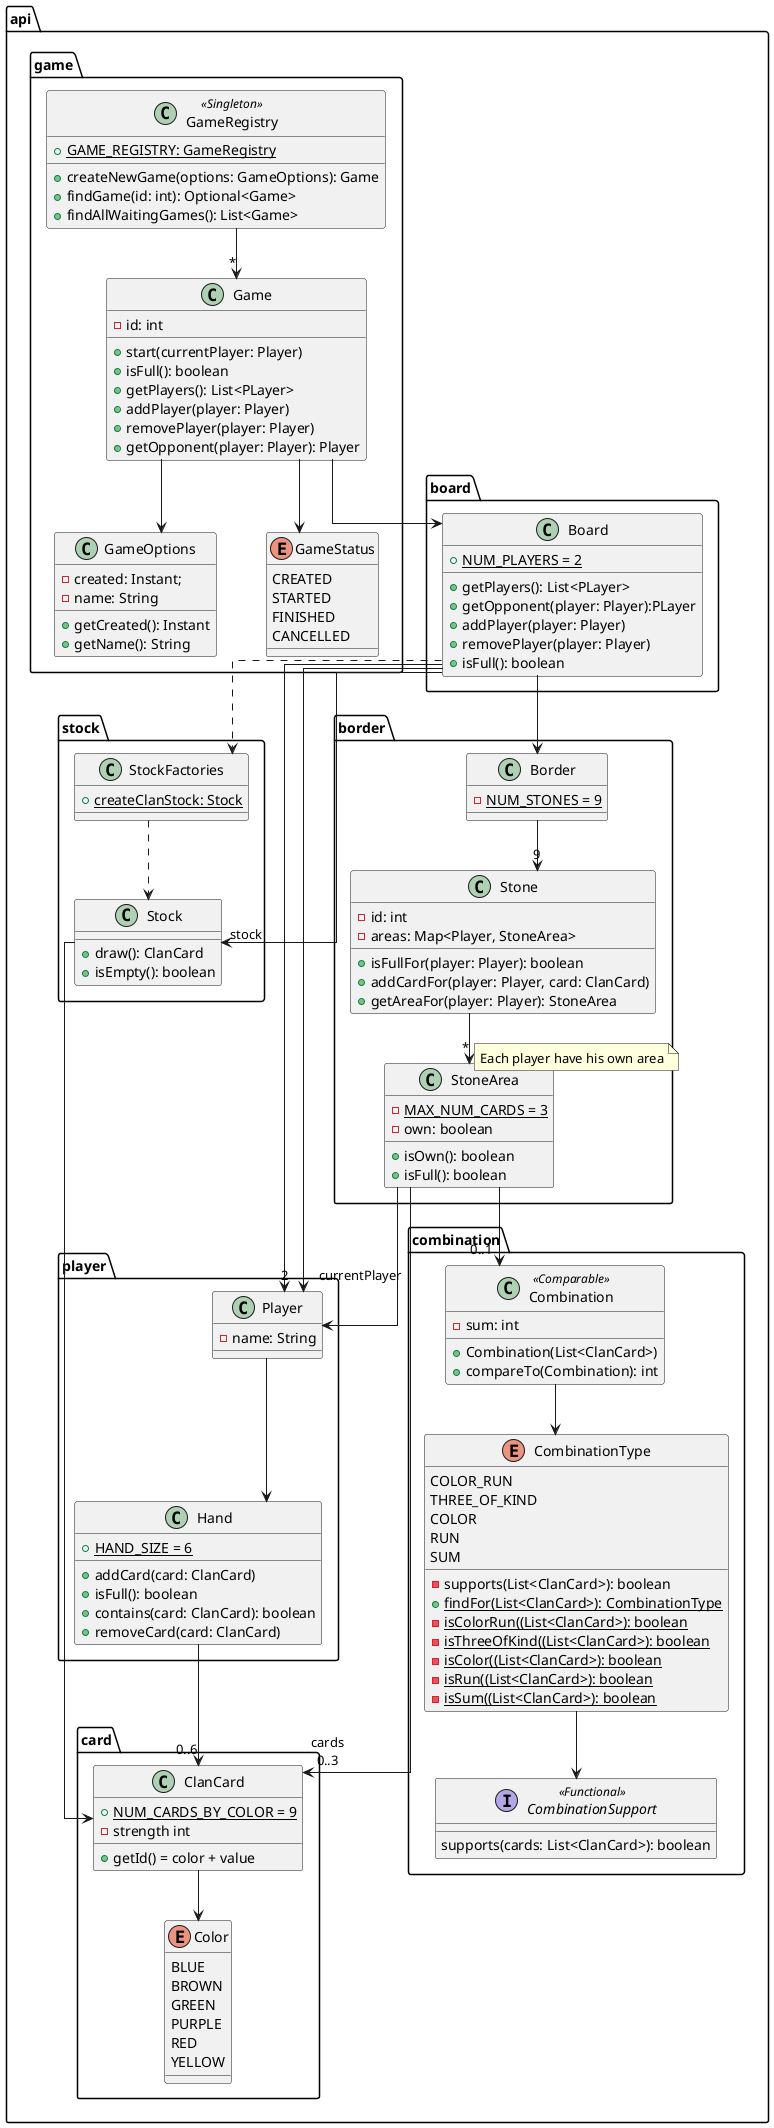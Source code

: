 @startuml
skinparam linetype ortho
skinparam nodesep 50
skinparam ranksep 50

package api {
    package card {
        enum Color {
            BLUE
            BROWN
            GREEN
            PURPLE
            RED
            YELLOW
        }

        class ClanCard {
            {static}+NUM_CARDS_BY_COLOR = 9
            -strength int
            +getId() = color + value
        }
        ClanCard --> Color
    }

    package stock {
        class Stock {
            +draw(): ClanCard
            +isEmpty(): boolean
        }
        Stock --> ClanCard

        class StockFactories {
            {static}+createClanStock: Stock
        }
        StockFactories ..> Stock
    }

    package combination {
        interface CombinationSupport <<Functional>> {
            supports(cards: List<ClanCard>): boolean
        }
        enum CombinationType {
            COLOR_RUN
            THREE_OF_KIND
            COLOR
            RUN
            SUM
            -supports(List<ClanCard>): boolean
            {static}+findFor(List<ClanCard>): CombinationType
            {static}-isColorRun((List<ClanCard>): boolean
            {static}-isThreeOfKind((List<ClanCard>): boolean
            {static}-isColor((List<ClanCard>): boolean
            {static}-isRun((List<ClanCard>): boolean
            {static}-isSum((List<ClanCard>): boolean
        }
        CombinationType --> CombinationSupport

        class Combination <<Comparable>> {
            -sum: int
            +Combination(List<ClanCard>)
            +compareTo(Combination): int
        }
        Combination --> CombinationType
    }

    package player {
        class Hand {
            +{static}HAND_SIZE = 6
            +addCard(card: ClanCard)
            +isFull(): boolean
            +contains(card: ClanCard): boolean
            +removeCard(card: ClanCard)
        }
        Hand --> "0..6" ClanCard
        class Player {
            -name: String
        }
        Player --> Hand
    }

    package border {
        class StoneArea {
            {static}-MAX_NUM_CARDS = 3
            -own: boolean
            +isOwn(): boolean
            +isFull(): boolean
        }
        StoneArea --> Player
        StoneArea --> "cards\n0..3" ClanCard
        StoneArea --> "0..1" Combination

        class Stone {
            -id: int
            -areas: Map<Player, StoneArea>
            +isFullFor(player: Player): boolean
            +addCardFor(player: Player, card: ClanCard)
            +getAreaFor(player: Player): StoneArea
        }
        Stone --> "*" StoneArea
        note on link : Each player have his own area

        class Border {
            {static}-NUM_STONES = 9
        }
        Border --> "9" Stone
    }

    package board {
        class Board {
            {static}+NUM_PLAYERS = 2
            +getPlayers(): List<PLayer>
            +getOpponent(player: Player):PLayer
            +addPlayer(player: Player)
            +removePlayer(player: Player)
            +isFull(): boolean
        }
        Board --> "2" Player
        Board --> "currentPlayer" Player
        Board --> Border
        Board --> "stock" Stock
        Board ..> StockFactories
    }

    package game {

        class GameOptions {
            -created: Instant;
            -name: String
            +getCreated(): Instant
            +getName(): String
        }

        enum GameStatus {
            CREATED
            STARTED
            FINISHED
            CANCELLED
        }

        class Game {
            -id: int
            +start(currentPlayer: Player)
            +isFull(): boolean
            +getPlayers(): List<PLayer>
            +addPlayer(player: Player)
            +removePlayer(player: Player)
            +getOpponent(player: Player): Player
        }
        Game --> GameOptions
        Game --> GameStatus
        Game --> Board

        class GameRegistry <<Singleton>> {
            {static}+GAME_REGISTRY: GameRegistry
            +createNewGame(options: GameOptions): Game
            +findGame(id: int): Optional<Game>
            +findAllWaitingGames(): List<Game>
        }
        GameRegistry --> "*" Game
    }
}

@enduml
